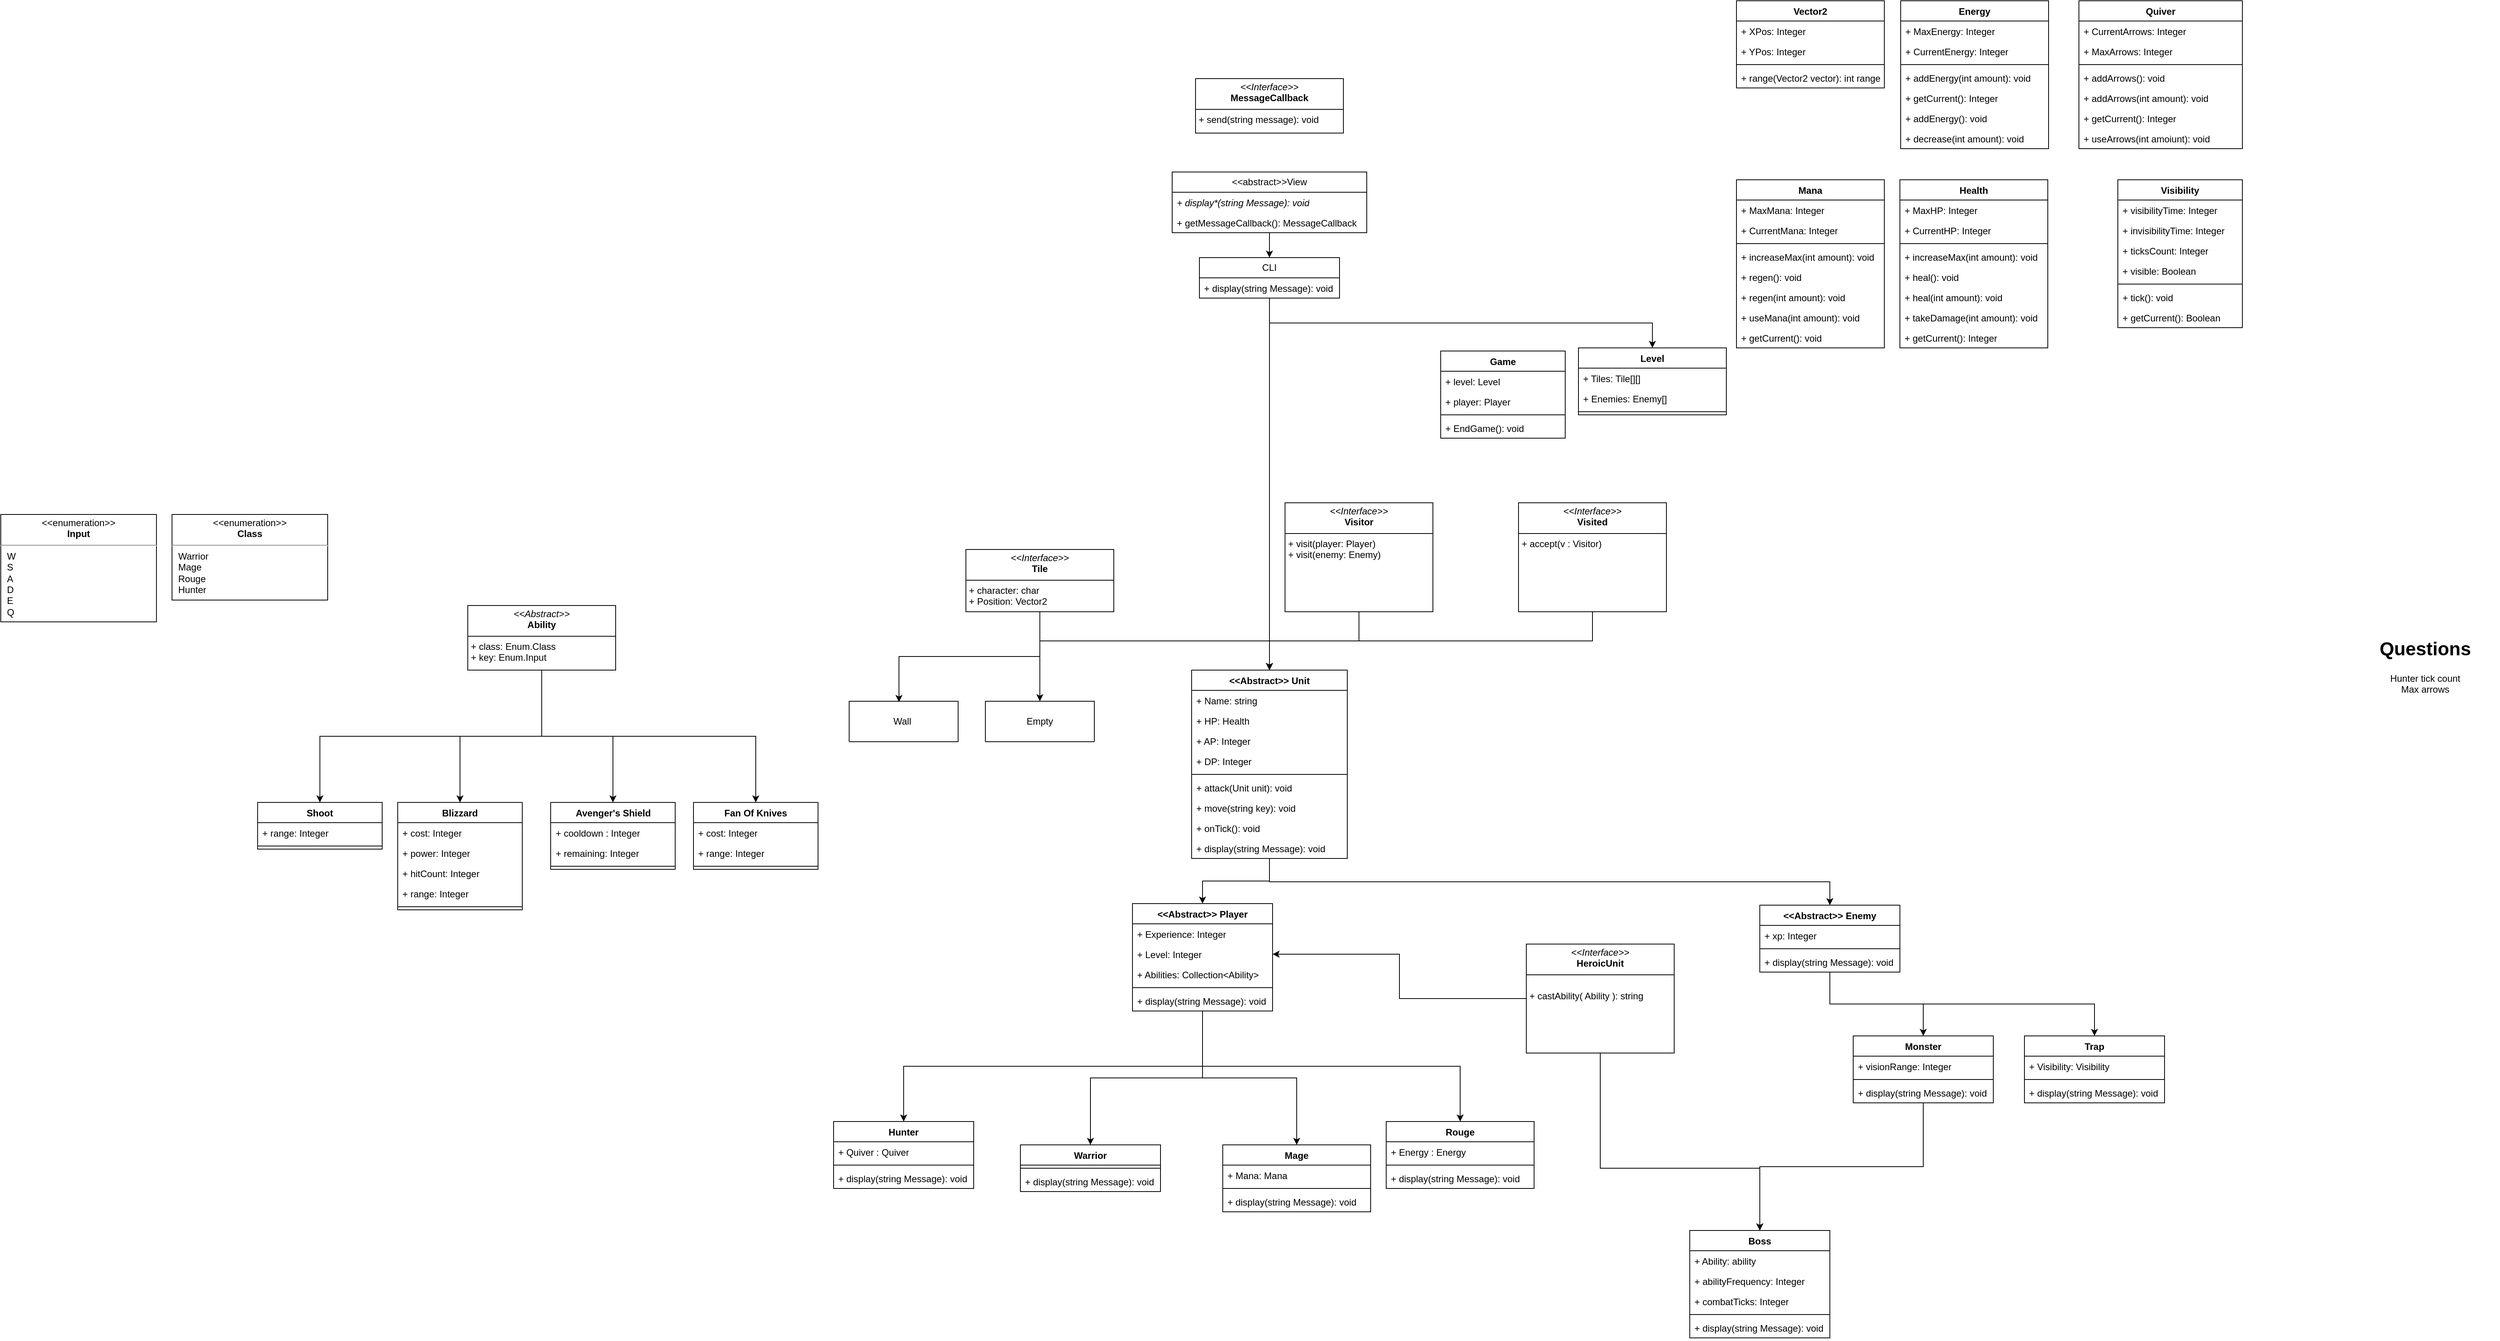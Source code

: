 <mxfile version="24.6.4" type="github">
  <diagram id="C5RBs43oDa-KdzZeNtuy" name="Page-1">
    <mxGraphModel dx="2563" dy="1771" grid="1" gridSize="10" guides="1" tooltips="1" connect="1" arrows="1" fold="1" page="1" pageScale="1" pageWidth="827" pageHeight="1169" math="0" shadow="0">
      <root>
        <mxCell id="WIyWlLk6GJQsqaUBKTNV-0" />
        <mxCell id="WIyWlLk6GJQsqaUBKTNV-1" parent="WIyWlLk6GJQsqaUBKTNV-0" />
        <mxCell id="Rmja3pj83nfYPaVfRuQY-13" style="edgeStyle=orthogonalEdgeStyle;rounded=0;orthogonalLoop=1;jettySize=auto;html=1;exitX=0.5;exitY=1;exitDx=0;exitDy=0;entryX=0.5;entryY=0;entryDx=0;entryDy=0;" edge="1" parent="WIyWlLk6GJQsqaUBKTNV-1" source="Rmja3pj83nfYPaVfRuQY-5" target="Rmja3pj83nfYPaVfRuQY-12">
          <mxGeometry relative="1" as="geometry" />
        </mxCell>
        <mxCell id="Rmja3pj83nfYPaVfRuQY-22" style="edgeStyle=orthogonalEdgeStyle;rounded=0;orthogonalLoop=1;jettySize=auto;html=1;exitX=0.5;exitY=1;exitDx=0;exitDy=0;entryX=0.5;entryY=0;entryDx=0;entryDy=0;" edge="1" parent="WIyWlLk6GJQsqaUBKTNV-1" source="Rmja3pj83nfYPaVfRuQY-5" target="Rmja3pj83nfYPaVfRuQY-18">
          <mxGeometry relative="1" as="geometry" />
        </mxCell>
        <mxCell id="Rmja3pj83nfYPaVfRuQY-5" value="&lt;p style=&quot;margin:0px;margin-top:4px;text-align:center;&quot;&gt;&lt;i&gt;&amp;lt;&amp;lt;Interface&amp;gt;&amp;gt;&lt;/i&gt;&lt;br&gt;&lt;b&gt;Tile&lt;/b&gt;&lt;/p&gt;&lt;hr size=&quot;1&quot; style=&quot;border-style:solid;&quot;&gt;&lt;p style=&quot;margin:0px;margin-left:4px;&quot;&gt;+ character: char&lt;br&gt;+ Position: Vector2&lt;/p&gt;" style="verticalAlign=top;align=left;overflow=fill;html=1;whiteSpace=wrap;" vertex="1" parent="WIyWlLk6GJQsqaUBKTNV-1">
          <mxGeometry x="40" y="85" width="190" height="80" as="geometry" />
        </mxCell>
        <mxCell id="Rmja3pj83nfYPaVfRuQY-6" value="Wall&amp;nbsp;" style="swimlane;fontStyle=0;childLayout=stackLayout;horizontal=1;startSize=52;fillColor=none;horizontalStack=0;resizeParent=1;resizeParentMax=0;resizeLast=0;collapsible=1;marginBottom=0;whiteSpace=wrap;html=1;" vertex="1" parent="WIyWlLk6GJQsqaUBKTNV-1">
          <mxGeometry x="-110" y="280" width="140" height="52" as="geometry" />
        </mxCell>
        <mxCell id="Rmja3pj83nfYPaVfRuQY-10" style="edgeStyle=orthogonalEdgeStyle;rounded=0;orthogonalLoop=1;jettySize=auto;html=1;exitX=0.5;exitY=1;exitDx=0;exitDy=0;entryX=0.457;entryY=0.019;entryDx=0;entryDy=0;entryPerimeter=0;" edge="1" parent="WIyWlLk6GJQsqaUBKTNV-1" source="Rmja3pj83nfYPaVfRuQY-5" target="Rmja3pj83nfYPaVfRuQY-6">
          <mxGeometry relative="1" as="geometry" />
        </mxCell>
        <mxCell id="Rmja3pj83nfYPaVfRuQY-12" value="Empty" style="swimlane;fontStyle=0;childLayout=stackLayout;horizontal=1;startSize=52;fillColor=none;horizontalStack=0;resizeParent=1;resizeParentMax=0;resizeLast=0;collapsible=1;marginBottom=0;whiteSpace=wrap;html=1;" vertex="1" parent="WIyWlLk6GJQsqaUBKTNV-1">
          <mxGeometry x="65" y="280" width="140" height="52" as="geometry" />
        </mxCell>
        <mxCell id="Rmja3pj83nfYPaVfRuQY-42" style="edgeStyle=orthogonalEdgeStyle;rounded=0;orthogonalLoop=1;jettySize=auto;html=1;exitX=0.5;exitY=1;exitDx=0;exitDy=0;entryX=0.5;entryY=0;entryDx=0;entryDy=0;" edge="1" parent="WIyWlLk6GJQsqaUBKTNV-1" source="Rmja3pj83nfYPaVfRuQY-18" target="Rmja3pj83nfYPaVfRuQY-36">
          <mxGeometry relative="1" as="geometry" />
        </mxCell>
        <mxCell id="Rmja3pj83nfYPaVfRuQY-132" style="edgeStyle=orthogonalEdgeStyle;rounded=0;orthogonalLoop=1;jettySize=auto;html=1;exitX=0.5;exitY=1;exitDx=0;exitDy=0;entryX=0.5;entryY=0;entryDx=0;entryDy=0;" edge="1" parent="WIyWlLk6GJQsqaUBKTNV-1" source="Rmja3pj83nfYPaVfRuQY-18" target="Rmja3pj83nfYPaVfRuQY-128">
          <mxGeometry relative="1" as="geometry" />
        </mxCell>
        <mxCell id="Rmja3pj83nfYPaVfRuQY-18" value="&lt;div&gt;&amp;lt;&amp;lt;Abstract&amp;gt;&amp;gt;&amp;nbsp;&lt;span style=&quot;background-color: initial;&quot;&gt;Unit&lt;/span&gt;&lt;/div&gt;" style="swimlane;fontStyle=1;align=center;verticalAlign=top;childLayout=stackLayout;horizontal=1;startSize=26;horizontalStack=0;resizeParent=1;resizeParentMax=0;resizeLast=0;collapsible=1;marginBottom=0;whiteSpace=wrap;html=1;" vertex="1" parent="WIyWlLk6GJQsqaUBKTNV-1">
          <mxGeometry x="330" y="240" width="200" height="242" as="geometry" />
        </mxCell>
        <mxCell id="Rmja3pj83nfYPaVfRuQY-19" value="+ Name: string" style="text;strokeColor=none;fillColor=none;align=left;verticalAlign=top;spacingLeft=4;spacingRight=4;overflow=hidden;rotatable=0;points=[[0,0.5],[1,0.5]];portConstraint=eastwest;whiteSpace=wrap;html=1;" vertex="1" parent="Rmja3pj83nfYPaVfRuQY-18">
          <mxGeometry y="26" width="200" height="26" as="geometry" />
        </mxCell>
        <mxCell id="Rmja3pj83nfYPaVfRuQY-23" value="+ HP: Health" style="text;strokeColor=none;fillColor=none;align=left;verticalAlign=top;spacingLeft=4;spacingRight=4;overflow=hidden;rotatable=0;points=[[0,0.5],[1,0.5]];portConstraint=eastwest;whiteSpace=wrap;html=1;" vertex="1" parent="Rmja3pj83nfYPaVfRuQY-18">
          <mxGeometry y="52" width="200" height="26" as="geometry" />
        </mxCell>
        <mxCell id="Rmja3pj83nfYPaVfRuQY-24" value="+ AP: Integer" style="text;strokeColor=none;fillColor=none;align=left;verticalAlign=top;spacingLeft=4;spacingRight=4;overflow=hidden;rotatable=0;points=[[0,0.5],[1,0.5]];portConstraint=eastwest;whiteSpace=wrap;html=1;" vertex="1" parent="Rmja3pj83nfYPaVfRuQY-18">
          <mxGeometry y="78" width="200" height="26" as="geometry" />
        </mxCell>
        <mxCell id="Rmja3pj83nfYPaVfRuQY-25" value="+ DP: Integer" style="text;strokeColor=none;fillColor=none;align=left;verticalAlign=top;spacingLeft=4;spacingRight=4;overflow=hidden;rotatable=0;points=[[0,0.5],[1,0.5]];portConstraint=eastwest;whiteSpace=wrap;html=1;" vertex="1" parent="Rmja3pj83nfYPaVfRuQY-18">
          <mxGeometry y="104" width="200" height="26" as="geometry" />
        </mxCell>
        <mxCell id="Rmja3pj83nfYPaVfRuQY-20" value="" style="line;strokeWidth=1;fillColor=none;align=left;verticalAlign=middle;spacingTop=-1;spacingLeft=3;spacingRight=3;rotatable=0;labelPosition=right;points=[];portConstraint=eastwest;strokeColor=inherit;" vertex="1" parent="Rmja3pj83nfYPaVfRuQY-18">
          <mxGeometry y="130" width="200" height="8" as="geometry" />
        </mxCell>
        <mxCell id="Rmja3pj83nfYPaVfRuQY-21" value="+ attack(Unit unit): void" style="text;strokeColor=none;fillColor=none;align=left;verticalAlign=top;spacingLeft=4;spacingRight=4;overflow=hidden;rotatable=0;points=[[0,0.5],[1,0.5]];portConstraint=eastwest;whiteSpace=wrap;html=1;" vertex="1" parent="Rmja3pj83nfYPaVfRuQY-18">
          <mxGeometry y="138" width="200" height="26" as="geometry" />
        </mxCell>
        <mxCell id="Rmja3pj83nfYPaVfRuQY-242" value="+ move(string key): void" style="text;strokeColor=none;fillColor=none;align=left;verticalAlign=top;spacingLeft=4;spacingRight=4;overflow=hidden;rotatable=0;points=[[0,0.5],[1,0.5]];portConstraint=eastwest;whiteSpace=wrap;html=1;" vertex="1" parent="Rmja3pj83nfYPaVfRuQY-18">
          <mxGeometry y="164" width="200" height="26" as="geometry" />
        </mxCell>
        <mxCell id="Rmja3pj83nfYPaVfRuQY-243" value="+ onTick(): void" style="text;strokeColor=none;fillColor=none;align=left;verticalAlign=top;spacingLeft=4;spacingRight=4;overflow=hidden;rotatable=0;points=[[0,0.5],[1,0.5]];portConstraint=eastwest;whiteSpace=wrap;html=1;" vertex="1" parent="Rmja3pj83nfYPaVfRuQY-18">
          <mxGeometry y="190" width="200" height="26" as="geometry" />
        </mxCell>
        <mxCell id="Rmja3pj83nfYPaVfRuQY-244" value="+ display(string Message): void" style="text;strokeColor=none;fillColor=none;align=left;verticalAlign=top;spacingLeft=4;spacingRight=4;overflow=hidden;rotatable=0;points=[[0,0.5],[1,0.5]];portConstraint=eastwest;whiteSpace=wrap;html=1;" vertex="1" parent="Rmja3pj83nfYPaVfRuQY-18">
          <mxGeometry y="216" width="200" height="26" as="geometry" />
        </mxCell>
        <mxCell id="Rmja3pj83nfYPaVfRuQY-93" style="edgeStyle=orthogonalEdgeStyle;rounded=0;orthogonalLoop=1;jettySize=auto;html=1;exitX=0.5;exitY=1;exitDx=0;exitDy=0;entryX=0.5;entryY=0;entryDx=0;entryDy=0;" edge="1" parent="WIyWlLk6GJQsqaUBKTNV-1" source="Rmja3pj83nfYPaVfRuQY-36" target="Rmja3pj83nfYPaVfRuQY-47">
          <mxGeometry relative="1" as="geometry" />
        </mxCell>
        <mxCell id="Rmja3pj83nfYPaVfRuQY-94" style="edgeStyle=orthogonalEdgeStyle;rounded=0;orthogonalLoop=1;jettySize=auto;html=1;exitX=0.5;exitY=1;exitDx=0;exitDy=0;entryX=0.5;entryY=0;entryDx=0;entryDy=0;" edge="1" parent="WIyWlLk6GJQsqaUBKTNV-1" source="Rmja3pj83nfYPaVfRuQY-36" target="Rmja3pj83nfYPaVfRuQY-43">
          <mxGeometry relative="1" as="geometry" />
        </mxCell>
        <mxCell id="Rmja3pj83nfYPaVfRuQY-107" style="edgeStyle=orthogonalEdgeStyle;rounded=0;orthogonalLoop=1;jettySize=auto;html=1;exitX=0.5;exitY=1;exitDx=0;exitDy=0;entryX=0.5;entryY=0;entryDx=0;entryDy=0;" edge="1" parent="WIyWlLk6GJQsqaUBKTNV-1" source="Rmja3pj83nfYPaVfRuQY-36" target="Rmja3pj83nfYPaVfRuQY-51">
          <mxGeometry relative="1" as="geometry" />
        </mxCell>
        <mxCell id="Rmja3pj83nfYPaVfRuQY-108" style="edgeStyle=orthogonalEdgeStyle;rounded=0;orthogonalLoop=1;jettySize=auto;html=1;exitX=0.5;exitY=1;exitDx=0;exitDy=0;entryX=0.5;entryY=0;entryDx=0;entryDy=0;" edge="1" parent="WIyWlLk6GJQsqaUBKTNV-1" source="Rmja3pj83nfYPaVfRuQY-36" target="Rmja3pj83nfYPaVfRuQY-55">
          <mxGeometry relative="1" as="geometry" />
        </mxCell>
        <mxCell id="Rmja3pj83nfYPaVfRuQY-36" value="&amp;lt;&amp;lt;Abstract&amp;gt;&amp;gt; Player" style="swimlane;fontStyle=1;align=center;verticalAlign=top;childLayout=stackLayout;horizontal=1;startSize=26;horizontalStack=0;resizeParent=1;resizeParentMax=0;resizeLast=0;collapsible=1;marginBottom=0;whiteSpace=wrap;html=1;" vertex="1" parent="WIyWlLk6GJQsqaUBKTNV-1">
          <mxGeometry x="254" y="540" width="180" height="138" as="geometry" />
        </mxCell>
        <mxCell id="Rmja3pj83nfYPaVfRuQY-37" value="+ Experience: Integer" style="text;strokeColor=none;fillColor=none;align=left;verticalAlign=top;spacingLeft=4;spacingRight=4;overflow=hidden;rotatable=0;points=[[0,0.5],[1,0.5]];portConstraint=eastwest;whiteSpace=wrap;html=1;" vertex="1" parent="Rmja3pj83nfYPaVfRuQY-36">
          <mxGeometry y="26" width="180" height="26" as="geometry" />
        </mxCell>
        <mxCell id="Rmja3pj83nfYPaVfRuQY-40" value="+ Level: Integer" style="text;strokeColor=none;fillColor=none;align=left;verticalAlign=top;spacingLeft=4;spacingRight=4;overflow=hidden;rotatable=0;points=[[0,0.5],[1,0.5]];portConstraint=eastwest;whiteSpace=wrap;html=1;" vertex="1" parent="Rmja3pj83nfYPaVfRuQY-36">
          <mxGeometry y="52" width="180" height="26" as="geometry" />
        </mxCell>
        <mxCell id="Rmja3pj83nfYPaVfRuQY-95" value="+ Abilities: Collection&amp;lt;Ability&amp;gt;" style="text;strokeColor=none;fillColor=none;align=left;verticalAlign=top;spacingLeft=4;spacingRight=4;overflow=hidden;rotatable=0;points=[[0,0.5],[1,0.5]];portConstraint=eastwest;whiteSpace=wrap;html=1;" vertex="1" parent="Rmja3pj83nfYPaVfRuQY-36">
          <mxGeometry y="78" width="180" height="26" as="geometry" />
        </mxCell>
        <mxCell id="Rmja3pj83nfYPaVfRuQY-38" value="" style="line;strokeWidth=1;fillColor=none;align=left;verticalAlign=middle;spacingTop=-1;spacingLeft=3;spacingRight=3;rotatable=0;labelPosition=right;points=[];portConstraint=eastwest;strokeColor=inherit;" vertex="1" parent="Rmja3pj83nfYPaVfRuQY-36">
          <mxGeometry y="104" width="180" height="8" as="geometry" />
        </mxCell>
        <mxCell id="Rmja3pj83nfYPaVfRuQY-39" value="+ display(string Message): void" style="text;strokeColor=none;fillColor=none;align=left;verticalAlign=top;spacingLeft=4;spacingRight=4;overflow=hidden;rotatable=0;points=[[0,0.5],[1,0.5]];portConstraint=eastwest;whiteSpace=wrap;html=1;" vertex="1" parent="Rmja3pj83nfYPaVfRuQY-36">
          <mxGeometry y="112" width="180" height="26" as="geometry" />
        </mxCell>
        <mxCell id="Rmja3pj83nfYPaVfRuQY-43" value="Warrior" style="swimlane;fontStyle=1;align=center;verticalAlign=top;childLayout=stackLayout;horizontal=1;startSize=26;horizontalStack=0;resizeParent=1;resizeParentMax=0;resizeLast=0;collapsible=1;marginBottom=0;whiteSpace=wrap;html=1;" vertex="1" parent="WIyWlLk6GJQsqaUBKTNV-1">
          <mxGeometry x="110" y="850" width="180" height="60" as="geometry" />
        </mxCell>
        <mxCell id="Rmja3pj83nfYPaVfRuQY-45" value="" style="line;strokeWidth=1;fillColor=none;align=left;verticalAlign=middle;spacingTop=-1;spacingLeft=3;spacingRight=3;rotatable=0;labelPosition=right;points=[];portConstraint=eastwest;strokeColor=inherit;" vertex="1" parent="Rmja3pj83nfYPaVfRuQY-43">
          <mxGeometry y="26" width="180" height="8" as="geometry" />
        </mxCell>
        <mxCell id="Rmja3pj83nfYPaVfRuQY-46" value="+ display(string Message): void" style="text;strokeColor=none;fillColor=none;align=left;verticalAlign=top;spacingLeft=4;spacingRight=4;overflow=hidden;rotatable=0;points=[[0,0.5],[1,0.5]];portConstraint=eastwest;whiteSpace=wrap;html=1;" vertex="1" parent="Rmja3pj83nfYPaVfRuQY-43">
          <mxGeometry y="34" width="180" height="26" as="geometry" />
        </mxCell>
        <mxCell id="Rmja3pj83nfYPaVfRuQY-47" value="Mage" style="swimlane;fontStyle=1;align=center;verticalAlign=top;childLayout=stackLayout;horizontal=1;startSize=26;horizontalStack=0;resizeParent=1;resizeParentMax=0;resizeLast=0;collapsible=1;marginBottom=0;whiteSpace=wrap;html=1;" vertex="1" parent="WIyWlLk6GJQsqaUBKTNV-1">
          <mxGeometry x="370" y="850" width="190" height="86" as="geometry" />
        </mxCell>
        <mxCell id="Rmja3pj83nfYPaVfRuQY-59" value="+ Mana: Mana" style="text;strokeColor=none;fillColor=none;align=left;verticalAlign=top;spacingLeft=4;spacingRight=4;overflow=hidden;rotatable=0;points=[[0,0.5],[1,0.5]];portConstraint=eastwest;whiteSpace=wrap;html=1;" vertex="1" parent="Rmja3pj83nfYPaVfRuQY-47">
          <mxGeometry y="26" width="190" height="26" as="geometry" />
        </mxCell>
        <mxCell id="Rmja3pj83nfYPaVfRuQY-49" value="" style="line;strokeWidth=1;fillColor=none;align=left;verticalAlign=middle;spacingTop=-1;spacingLeft=3;spacingRight=3;rotatable=0;labelPosition=right;points=[];portConstraint=eastwest;strokeColor=inherit;" vertex="1" parent="Rmja3pj83nfYPaVfRuQY-47">
          <mxGeometry y="52" width="190" height="8" as="geometry" />
        </mxCell>
        <mxCell id="Rmja3pj83nfYPaVfRuQY-50" value="+ display(string Message): void" style="text;strokeColor=none;fillColor=none;align=left;verticalAlign=top;spacingLeft=4;spacingRight=4;overflow=hidden;rotatable=0;points=[[0,0.5],[1,0.5]];portConstraint=eastwest;whiteSpace=wrap;html=1;" vertex="1" parent="Rmja3pj83nfYPaVfRuQY-47">
          <mxGeometry y="60" width="190" height="26" as="geometry" />
        </mxCell>
        <mxCell id="Rmja3pj83nfYPaVfRuQY-51" value="Rouge" style="swimlane;fontStyle=1;align=center;verticalAlign=top;childLayout=stackLayout;horizontal=1;startSize=26;horizontalStack=0;resizeParent=1;resizeParentMax=0;resizeLast=0;collapsible=1;marginBottom=0;whiteSpace=wrap;html=1;" vertex="1" parent="WIyWlLk6GJQsqaUBKTNV-1">
          <mxGeometry x="580" y="820" width="190" height="86" as="geometry" />
        </mxCell>
        <mxCell id="Rmja3pj83nfYPaVfRuQY-52" value="+ Energy : Energy" style="text;strokeColor=none;fillColor=none;align=left;verticalAlign=top;spacingLeft=4;spacingRight=4;overflow=hidden;rotatable=0;points=[[0,0.5],[1,0.5]];portConstraint=eastwest;whiteSpace=wrap;html=1;" vertex="1" parent="Rmja3pj83nfYPaVfRuQY-51">
          <mxGeometry y="26" width="190" height="26" as="geometry" />
        </mxCell>
        <mxCell id="Rmja3pj83nfYPaVfRuQY-53" value="" style="line;strokeWidth=1;fillColor=none;align=left;verticalAlign=middle;spacingTop=-1;spacingLeft=3;spacingRight=3;rotatable=0;labelPosition=right;points=[];portConstraint=eastwest;strokeColor=inherit;" vertex="1" parent="Rmja3pj83nfYPaVfRuQY-51">
          <mxGeometry y="52" width="190" height="8" as="geometry" />
        </mxCell>
        <mxCell id="Rmja3pj83nfYPaVfRuQY-54" value="+ display(string Message): void" style="text;strokeColor=none;fillColor=none;align=left;verticalAlign=top;spacingLeft=4;spacingRight=4;overflow=hidden;rotatable=0;points=[[0,0.5],[1,0.5]];portConstraint=eastwest;whiteSpace=wrap;html=1;" vertex="1" parent="Rmja3pj83nfYPaVfRuQY-51">
          <mxGeometry y="60" width="190" height="26" as="geometry" />
        </mxCell>
        <mxCell id="Rmja3pj83nfYPaVfRuQY-55" value="Hunter" style="swimlane;fontStyle=1;align=center;verticalAlign=top;childLayout=stackLayout;horizontal=1;startSize=26;horizontalStack=0;resizeParent=1;resizeParentMax=0;resizeLast=0;collapsible=1;marginBottom=0;whiteSpace=wrap;html=1;" vertex="1" parent="WIyWlLk6GJQsqaUBKTNV-1">
          <mxGeometry x="-130" y="820" width="180" height="86" as="geometry" />
        </mxCell>
        <mxCell id="Rmja3pj83nfYPaVfRuQY-56" value="+ Quiver : Quiver" style="text;strokeColor=none;fillColor=none;align=left;verticalAlign=top;spacingLeft=4;spacingRight=4;overflow=hidden;rotatable=0;points=[[0,0.5],[1,0.5]];portConstraint=eastwest;whiteSpace=wrap;html=1;" vertex="1" parent="Rmja3pj83nfYPaVfRuQY-55">
          <mxGeometry y="26" width="180" height="26" as="geometry" />
        </mxCell>
        <mxCell id="Rmja3pj83nfYPaVfRuQY-57" value="" style="line;strokeWidth=1;fillColor=none;align=left;verticalAlign=middle;spacingTop=-1;spacingLeft=3;spacingRight=3;rotatable=0;labelPosition=right;points=[];portConstraint=eastwest;strokeColor=inherit;" vertex="1" parent="Rmja3pj83nfYPaVfRuQY-55">
          <mxGeometry y="52" width="180" height="8" as="geometry" />
        </mxCell>
        <mxCell id="Rmja3pj83nfYPaVfRuQY-58" value="+ display(string Message): void" style="text;strokeColor=none;fillColor=none;align=left;verticalAlign=top;spacingLeft=4;spacingRight=4;overflow=hidden;rotatable=0;points=[[0,0.5],[1,0.5]];portConstraint=eastwest;whiteSpace=wrap;html=1;" vertex="1" parent="Rmja3pj83nfYPaVfRuQY-55">
          <mxGeometry y="60" width="180" height="26" as="geometry" />
        </mxCell>
        <mxCell id="Rmja3pj83nfYPaVfRuQY-64" value="Avenger&#39;s Shield" style="swimlane;fontStyle=1;align=center;verticalAlign=top;childLayout=stackLayout;horizontal=1;startSize=26;horizontalStack=0;resizeParent=1;resizeParentMax=0;resizeLast=0;collapsible=1;marginBottom=0;whiteSpace=wrap;html=1;" vertex="1" parent="WIyWlLk6GJQsqaUBKTNV-1">
          <mxGeometry x="-493.5" y="410" width="160" height="86" as="geometry" />
        </mxCell>
        <mxCell id="Rmja3pj83nfYPaVfRuQY-65" value="+ cooldown : Integer" style="text;strokeColor=none;fillColor=none;align=left;verticalAlign=top;spacingLeft=4;spacingRight=4;overflow=hidden;rotatable=0;points=[[0,0.5],[1,0.5]];portConstraint=eastwest;whiteSpace=wrap;html=1;" vertex="1" parent="Rmja3pj83nfYPaVfRuQY-64">
          <mxGeometry y="26" width="160" height="26" as="geometry" />
        </mxCell>
        <mxCell id="Rmja3pj83nfYPaVfRuQY-68" value="+ remaining: Integer" style="text;strokeColor=none;fillColor=none;align=left;verticalAlign=top;spacingLeft=4;spacingRight=4;overflow=hidden;rotatable=0;points=[[0,0.5],[1,0.5]];portConstraint=eastwest;whiteSpace=wrap;html=1;" vertex="1" parent="Rmja3pj83nfYPaVfRuQY-64">
          <mxGeometry y="52" width="160" height="26" as="geometry" />
        </mxCell>
        <mxCell id="Rmja3pj83nfYPaVfRuQY-66" value="" style="line;strokeWidth=1;fillColor=none;align=left;verticalAlign=middle;spacingTop=-1;spacingLeft=3;spacingRight=3;rotatable=0;labelPosition=right;points=[];portConstraint=eastwest;strokeColor=inherit;" vertex="1" parent="Rmja3pj83nfYPaVfRuQY-64">
          <mxGeometry y="78" width="160" height="8" as="geometry" />
        </mxCell>
        <mxCell id="Rmja3pj83nfYPaVfRuQY-74" value="Blizzard" style="swimlane;fontStyle=1;align=center;verticalAlign=top;childLayout=stackLayout;horizontal=1;startSize=26;horizontalStack=0;resizeParent=1;resizeParentMax=0;resizeLast=0;collapsible=1;marginBottom=0;whiteSpace=wrap;html=1;" vertex="1" parent="WIyWlLk6GJQsqaUBKTNV-1">
          <mxGeometry x="-690" y="410" width="160" height="138" as="geometry" />
        </mxCell>
        <mxCell id="Rmja3pj83nfYPaVfRuQY-75" value="+ cost: Integer" style="text;strokeColor=none;fillColor=none;align=left;verticalAlign=top;spacingLeft=4;spacingRight=4;overflow=hidden;rotatable=0;points=[[0,0.5],[1,0.5]];portConstraint=eastwest;whiteSpace=wrap;html=1;" vertex="1" parent="Rmja3pj83nfYPaVfRuQY-74">
          <mxGeometry y="26" width="160" height="26" as="geometry" />
        </mxCell>
        <mxCell id="Rmja3pj83nfYPaVfRuQY-78" value="+ power: Integer" style="text;strokeColor=none;fillColor=none;align=left;verticalAlign=top;spacingLeft=4;spacingRight=4;overflow=hidden;rotatable=0;points=[[0,0.5],[1,0.5]];portConstraint=eastwest;whiteSpace=wrap;html=1;" vertex="1" parent="Rmja3pj83nfYPaVfRuQY-74">
          <mxGeometry y="52" width="160" height="26" as="geometry" />
        </mxCell>
        <mxCell id="Rmja3pj83nfYPaVfRuQY-79" value="+ hitCount: Integer" style="text;strokeColor=none;fillColor=none;align=left;verticalAlign=top;spacingLeft=4;spacingRight=4;overflow=hidden;rotatable=0;points=[[0,0.5],[1,0.5]];portConstraint=eastwest;whiteSpace=wrap;html=1;" vertex="1" parent="Rmja3pj83nfYPaVfRuQY-74">
          <mxGeometry y="78" width="160" height="26" as="geometry" />
        </mxCell>
        <mxCell id="Rmja3pj83nfYPaVfRuQY-80" value="+ range: Integer" style="text;strokeColor=none;fillColor=none;align=left;verticalAlign=top;spacingLeft=4;spacingRight=4;overflow=hidden;rotatable=0;points=[[0,0.5],[1,0.5]];portConstraint=eastwest;whiteSpace=wrap;html=1;" vertex="1" parent="Rmja3pj83nfYPaVfRuQY-74">
          <mxGeometry y="104" width="160" height="26" as="geometry" />
        </mxCell>
        <mxCell id="Rmja3pj83nfYPaVfRuQY-76" value="" style="line;strokeWidth=1;fillColor=none;align=left;verticalAlign=middle;spacingTop=-1;spacingLeft=3;spacingRight=3;rotatable=0;labelPosition=right;points=[];portConstraint=eastwest;strokeColor=inherit;" vertex="1" parent="Rmja3pj83nfYPaVfRuQY-74">
          <mxGeometry y="130" width="160" height="8" as="geometry" />
        </mxCell>
        <mxCell id="Rmja3pj83nfYPaVfRuQY-82" value="Fan Of Knives" style="swimlane;fontStyle=1;align=center;verticalAlign=top;childLayout=stackLayout;horizontal=1;startSize=26;horizontalStack=0;resizeParent=1;resizeParentMax=0;resizeLast=0;collapsible=1;marginBottom=0;whiteSpace=wrap;html=1;" vertex="1" parent="WIyWlLk6GJQsqaUBKTNV-1">
          <mxGeometry x="-310" y="410" width="160" height="86" as="geometry" />
        </mxCell>
        <mxCell id="Rmja3pj83nfYPaVfRuQY-83" value="+ cost: Integer" style="text;strokeColor=none;fillColor=none;align=left;verticalAlign=top;spacingLeft=4;spacingRight=4;overflow=hidden;rotatable=0;points=[[0,0.5],[1,0.5]];portConstraint=eastwest;whiteSpace=wrap;html=1;" vertex="1" parent="Rmja3pj83nfYPaVfRuQY-82">
          <mxGeometry y="26" width="160" height="26" as="geometry" />
        </mxCell>
        <mxCell id="Rmja3pj83nfYPaVfRuQY-86" value="+ range: Integer" style="text;strokeColor=none;fillColor=none;align=left;verticalAlign=top;spacingLeft=4;spacingRight=4;overflow=hidden;rotatable=0;points=[[0,0.5],[1,0.5]];portConstraint=eastwest;whiteSpace=wrap;html=1;" vertex="1" parent="Rmja3pj83nfYPaVfRuQY-82">
          <mxGeometry y="52" width="160" height="26" as="geometry" />
        </mxCell>
        <mxCell id="Rmja3pj83nfYPaVfRuQY-84" value="" style="line;strokeWidth=1;fillColor=none;align=left;verticalAlign=middle;spacingTop=-1;spacingLeft=3;spacingRight=3;rotatable=0;labelPosition=right;points=[];portConstraint=eastwest;strokeColor=inherit;" vertex="1" parent="Rmja3pj83nfYPaVfRuQY-82">
          <mxGeometry y="78" width="160" height="8" as="geometry" />
        </mxCell>
        <mxCell id="Rmja3pj83nfYPaVfRuQY-119" style="edgeStyle=orthogonalEdgeStyle;rounded=0;orthogonalLoop=1;jettySize=auto;html=1;exitX=0.5;exitY=1;exitDx=0;exitDy=0;entryX=0.5;entryY=0;entryDx=0;entryDy=0;" edge="1" parent="WIyWlLk6GJQsqaUBKTNV-1" source="Rmja3pj83nfYPaVfRuQY-89" target="Rmja3pj83nfYPaVfRuQY-82">
          <mxGeometry relative="1" as="geometry" />
        </mxCell>
        <mxCell id="Rmja3pj83nfYPaVfRuQY-120" style="edgeStyle=orthogonalEdgeStyle;rounded=0;orthogonalLoop=1;jettySize=auto;html=1;exitX=0.5;exitY=1;exitDx=0;exitDy=0;entryX=0.5;entryY=0;entryDx=0;entryDy=0;" edge="1" parent="WIyWlLk6GJQsqaUBKTNV-1" source="Rmja3pj83nfYPaVfRuQY-89" target="Rmja3pj83nfYPaVfRuQY-64">
          <mxGeometry relative="1" as="geometry" />
        </mxCell>
        <mxCell id="Rmja3pj83nfYPaVfRuQY-121" style="edgeStyle=orthogonalEdgeStyle;rounded=0;orthogonalLoop=1;jettySize=auto;html=1;exitX=0.5;exitY=1;exitDx=0;exitDy=0;entryX=0.5;entryY=0;entryDx=0;entryDy=0;" edge="1" parent="WIyWlLk6GJQsqaUBKTNV-1" source="Rmja3pj83nfYPaVfRuQY-89" target="Rmja3pj83nfYPaVfRuQY-74">
          <mxGeometry relative="1" as="geometry" />
        </mxCell>
        <mxCell id="Rmja3pj83nfYPaVfRuQY-122" style="edgeStyle=orthogonalEdgeStyle;rounded=0;orthogonalLoop=1;jettySize=auto;html=1;exitX=0.5;exitY=1;exitDx=0;exitDy=0;entryX=0.5;entryY=0;entryDx=0;entryDy=0;" edge="1" parent="WIyWlLk6GJQsqaUBKTNV-1" source="Rmja3pj83nfYPaVfRuQY-89" target="Rmja3pj83nfYPaVfRuQY-109">
          <mxGeometry relative="1" as="geometry">
            <mxPoint x="-800" y="340.0" as="targetPoint" />
          </mxGeometry>
        </mxCell>
        <mxCell id="Rmja3pj83nfYPaVfRuQY-89" value="&lt;p style=&quot;margin:0px;margin-top:4px;text-align:center;&quot;&gt;&lt;i&gt;&amp;lt;&amp;lt;Abstract&amp;gt;&amp;gt;&lt;/i&gt;&lt;br&gt;&lt;b&gt;Ability&lt;/b&gt;&lt;/p&gt;&lt;hr size=&quot;1&quot; style=&quot;border-style:solid;&quot;&gt;&lt;p style=&quot;margin:0px;margin-left:4px;&quot;&gt;+ class: Enum.Class&lt;br&gt;+ key: Enum.Input&lt;/p&gt;" style="verticalAlign=top;align=left;overflow=fill;html=1;whiteSpace=wrap;" vertex="1" parent="WIyWlLk6GJQsqaUBKTNV-1">
          <mxGeometry x="-600" y="157" width="190" height="83" as="geometry" />
        </mxCell>
        <mxCell id="Rmja3pj83nfYPaVfRuQY-90" value="&lt;p style=&quot;margin:0px;margin-top:4px;text-align:center;&quot;&gt;&amp;lt;&amp;lt;enumeration&amp;gt;&amp;gt;&lt;br&gt;&lt;b&gt;Class&lt;/b&gt;&lt;/p&gt;&lt;hr&gt;&lt;p style=&quot;margin:0px;margin-left:8px;text-align:left;&quot;&gt;Warrior&lt;br&gt;Mage&lt;/p&gt;&lt;p style=&quot;margin:0px;margin-left:8px;text-align:left;&quot;&gt;Rouge&lt;/p&gt;&lt;p style=&quot;margin:0px;margin-left:8px;text-align:left;&quot;&gt;Hunter&lt;/p&gt;" style="shape=rect;html=1;overflow=fill;whiteSpace=wrap;" vertex="1" parent="WIyWlLk6GJQsqaUBKTNV-1">
          <mxGeometry x="-980" y="40" width="200" height="110" as="geometry" />
        </mxCell>
        <mxCell id="Rmja3pj83nfYPaVfRuQY-92" value="&lt;p style=&quot;margin:0px;margin-top:4px;text-align:center;&quot;&gt;&amp;lt;&amp;lt;enumeration&amp;gt;&amp;gt;&lt;br&gt;&lt;b&gt;Input&lt;/b&gt;&lt;/p&gt;&lt;hr&gt;&lt;p style=&quot;margin:0px;margin-left:8px;text-align:left;&quot;&gt;W&lt;/p&gt;&lt;p style=&quot;margin:0px;margin-left:8px;text-align:left;&quot;&gt;S&lt;/p&gt;&lt;p style=&quot;margin:0px;margin-left:8px;text-align:left;&quot;&gt;A&lt;/p&gt;&lt;p style=&quot;margin:0px;margin-left:8px;text-align:left;&quot;&gt;D&lt;/p&gt;&lt;p style=&quot;margin:0px;margin-left:8px;text-align:left;&quot;&gt;E&lt;/p&gt;&lt;p style=&quot;margin:0px;margin-left:8px;text-align:left;&quot;&gt;Q&lt;/p&gt;" style="shape=rect;html=1;overflow=fill;whiteSpace=wrap;" vertex="1" parent="WIyWlLk6GJQsqaUBKTNV-1">
          <mxGeometry x="-1200" y="40" width="200" height="138" as="geometry" />
        </mxCell>
        <mxCell id="Rmja3pj83nfYPaVfRuQY-109" value="Shoot" style="swimlane;fontStyle=1;align=center;verticalAlign=top;childLayout=stackLayout;horizontal=1;startSize=26;horizontalStack=0;resizeParent=1;resizeParentMax=0;resizeLast=0;collapsible=1;marginBottom=0;whiteSpace=wrap;html=1;" vertex="1" parent="WIyWlLk6GJQsqaUBKTNV-1">
          <mxGeometry x="-870" y="410" width="160" height="60" as="geometry" />
        </mxCell>
        <mxCell id="Rmja3pj83nfYPaVfRuQY-110" value="+ range: Integer" style="text;strokeColor=none;fillColor=none;align=left;verticalAlign=top;spacingLeft=4;spacingRight=4;overflow=hidden;rotatable=0;points=[[0,0.5],[1,0.5]];portConstraint=eastwest;whiteSpace=wrap;html=1;" vertex="1" parent="Rmja3pj83nfYPaVfRuQY-109">
          <mxGeometry y="26" width="160" height="26" as="geometry" />
        </mxCell>
        <mxCell id="Rmja3pj83nfYPaVfRuQY-111" value="" style="line;strokeWidth=1;fillColor=none;align=left;verticalAlign=middle;spacingTop=-1;spacingLeft=3;spacingRight=3;rotatable=0;labelPosition=right;points=[];portConstraint=eastwest;strokeColor=inherit;" vertex="1" parent="Rmja3pj83nfYPaVfRuQY-109">
          <mxGeometry y="52" width="160" height="8" as="geometry" />
        </mxCell>
        <mxCell id="Rmja3pj83nfYPaVfRuQY-118" value="&lt;h1&gt;Questions&lt;/h1&gt;Hunter tick count&lt;div&gt;Max arrows&lt;/div&gt;" style="text;html=1;align=center;verticalAlign=middle;whiteSpace=wrap;rounded=0;" vertex="1" parent="WIyWlLk6GJQsqaUBKTNV-1">
          <mxGeometry x="1820" y="122" width="190" height="210" as="geometry" />
        </mxCell>
        <mxCell id="Rmja3pj83nfYPaVfRuQY-149" style="edgeStyle=orthogonalEdgeStyle;rounded=0;orthogonalLoop=1;jettySize=auto;html=1;exitX=0.5;exitY=1;exitDx=0;exitDy=0;entryX=0.5;entryY=0;entryDx=0;entryDy=0;" edge="1" parent="WIyWlLk6GJQsqaUBKTNV-1" source="Rmja3pj83nfYPaVfRuQY-128" target="Rmja3pj83nfYPaVfRuQY-137">
          <mxGeometry relative="1" as="geometry" />
        </mxCell>
        <mxCell id="Rmja3pj83nfYPaVfRuQY-150" style="edgeStyle=orthogonalEdgeStyle;rounded=0;orthogonalLoop=1;jettySize=auto;html=1;exitX=0.5;exitY=1;exitDx=0;exitDy=0;entryX=0.5;entryY=0;entryDx=0;entryDy=0;" edge="1" parent="WIyWlLk6GJQsqaUBKTNV-1" source="Rmja3pj83nfYPaVfRuQY-128" target="Rmja3pj83nfYPaVfRuQY-133">
          <mxGeometry relative="1" as="geometry" />
        </mxCell>
        <mxCell id="Rmja3pj83nfYPaVfRuQY-128" value="&amp;lt;&amp;lt;Abstract&amp;gt;&amp;gt; Enemy" style="swimlane;fontStyle=1;align=center;verticalAlign=top;childLayout=stackLayout;horizontal=1;startSize=26;horizontalStack=0;resizeParent=1;resizeParentMax=0;resizeLast=0;collapsible=1;marginBottom=0;whiteSpace=wrap;html=1;" vertex="1" parent="WIyWlLk6GJQsqaUBKTNV-1">
          <mxGeometry x="1060" y="542" width="180" height="86" as="geometry" />
        </mxCell>
        <mxCell id="Rmja3pj83nfYPaVfRuQY-129" value="+ xp: Integer" style="text;strokeColor=none;fillColor=none;align=left;verticalAlign=top;spacingLeft=4;spacingRight=4;overflow=hidden;rotatable=0;points=[[0,0.5],[1,0.5]];portConstraint=eastwest;whiteSpace=wrap;html=1;" vertex="1" parent="Rmja3pj83nfYPaVfRuQY-128">
          <mxGeometry y="26" width="180" height="26" as="geometry" />
        </mxCell>
        <mxCell id="Rmja3pj83nfYPaVfRuQY-130" value="" style="line;strokeWidth=1;fillColor=none;align=left;verticalAlign=middle;spacingTop=-1;spacingLeft=3;spacingRight=3;rotatable=0;labelPosition=right;points=[];portConstraint=eastwest;strokeColor=inherit;" vertex="1" parent="Rmja3pj83nfYPaVfRuQY-128">
          <mxGeometry y="52" width="180" height="8" as="geometry" />
        </mxCell>
        <mxCell id="Rmja3pj83nfYPaVfRuQY-131" value="+ display(string Message): void" style="text;strokeColor=none;fillColor=none;align=left;verticalAlign=top;spacingLeft=4;spacingRight=4;overflow=hidden;rotatable=0;points=[[0,0.5],[1,0.5]];portConstraint=eastwest;whiteSpace=wrap;html=1;" vertex="1" parent="Rmja3pj83nfYPaVfRuQY-128">
          <mxGeometry y="60" width="180" height="26" as="geometry" />
        </mxCell>
        <mxCell id="Rmja3pj83nfYPaVfRuQY-245" style="edgeStyle=orthogonalEdgeStyle;rounded=0;orthogonalLoop=1;jettySize=auto;html=1;exitX=0.5;exitY=1;exitDx=0;exitDy=0;entryX=0.5;entryY=0;entryDx=0;entryDy=0;" edge="1" parent="WIyWlLk6GJQsqaUBKTNV-1" source="Rmja3pj83nfYPaVfRuQY-133" target="Rmja3pj83nfYPaVfRuQY-151">
          <mxGeometry relative="1" as="geometry" />
        </mxCell>
        <mxCell id="Rmja3pj83nfYPaVfRuQY-133" value="Monster" style="swimlane;fontStyle=1;align=center;verticalAlign=top;childLayout=stackLayout;horizontal=1;startSize=26;horizontalStack=0;resizeParent=1;resizeParentMax=0;resizeLast=0;collapsible=1;marginBottom=0;whiteSpace=wrap;html=1;" vertex="1" parent="WIyWlLk6GJQsqaUBKTNV-1">
          <mxGeometry x="1180" y="710" width="180" height="86" as="geometry" />
        </mxCell>
        <mxCell id="Rmja3pj83nfYPaVfRuQY-134" value="+ visionRange: Integer" style="text;strokeColor=none;fillColor=none;align=left;verticalAlign=top;spacingLeft=4;spacingRight=4;overflow=hidden;rotatable=0;points=[[0,0.5],[1,0.5]];portConstraint=eastwest;whiteSpace=wrap;html=1;" vertex="1" parent="Rmja3pj83nfYPaVfRuQY-133">
          <mxGeometry y="26" width="180" height="26" as="geometry" />
        </mxCell>
        <mxCell id="Rmja3pj83nfYPaVfRuQY-135" value="" style="line;strokeWidth=1;fillColor=none;align=left;verticalAlign=middle;spacingTop=-1;spacingLeft=3;spacingRight=3;rotatable=0;labelPosition=right;points=[];portConstraint=eastwest;strokeColor=inherit;" vertex="1" parent="Rmja3pj83nfYPaVfRuQY-133">
          <mxGeometry y="52" width="180" height="8" as="geometry" />
        </mxCell>
        <mxCell id="Rmja3pj83nfYPaVfRuQY-136" value="+ display(string Message): void" style="text;strokeColor=none;fillColor=none;align=left;verticalAlign=top;spacingLeft=4;spacingRight=4;overflow=hidden;rotatable=0;points=[[0,0.5],[1,0.5]];portConstraint=eastwest;whiteSpace=wrap;html=1;" vertex="1" parent="Rmja3pj83nfYPaVfRuQY-133">
          <mxGeometry y="60" width="180" height="26" as="geometry" />
        </mxCell>
        <mxCell id="Rmja3pj83nfYPaVfRuQY-137" value="Trap" style="swimlane;fontStyle=1;align=center;verticalAlign=top;childLayout=stackLayout;horizontal=1;startSize=26;horizontalStack=0;resizeParent=1;resizeParentMax=0;resizeLast=0;collapsible=1;marginBottom=0;whiteSpace=wrap;html=1;" vertex="1" parent="WIyWlLk6GJQsqaUBKTNV-1">
          <mxGeometry x="1400" y="710" width="180" height="86" as="geometry" />
        </mxCell>
        <mxCell id="Rmja3pj83nfYPaVfRuQY-138" value="+ Visibility: Visibility" style="text;strokeColor=none;fillColor=none;align=left;verticalAlign=top;spacingLeft=4;spacingRight=4;overflow=hidden;rotatable=0;points=[[0,0.5],[1,0.5]];portConstraint=eastwest;whiteSpace=wrap;html=1;" vertex="1" parent="Rmja3pj83nfYPaVfRuQY-137">
          <mxGeometry y="26" width="180" height="26" as="geometry" />
        </mxCell>
        <mxCell id="Rmja3pj83nfYPaVfRuQY-139" value="" style="line;strokeWidth=1;fillColor=none;align=left;verticalAlign=middle;spacingTop=-1;spacingLeft=3;spacingRight=3;rotatable=0;labelPosition=right;points=[];portConstraint=eastwest;strokeColor=inherit;" vertex="1" parent="Rmja3pj83nfYPaVfRuQY-137">
          <mxGeometry y="52" width="180" height="8" as="geometry" />
        </mxCell>
        <mxCell id="Rmja3pj83nfYPaVfRuQY-140" value="+ display(string Message): void" style="text;strokeColor=none;fillColor=none;align=left;verticalAlign=top;spacingLeft=4;spacingRight=4;overflow=hidden;rotatable=0;points=[[0,0.5],[1,0.5]];portConstraint=eastwest;whiteSpace=wrap;html=1;" vertex="1" parent="Rmja3pj83nfYPaVfRuQY-137">
          <mxGeometry y="60" width="180" height="26" as="geometry" />
        </mxCell>
        <mxCell id="Rmja3pj83nfYPaVfRuQY-142" value="Visibility" style="swimlane;fontStyle=1;align=center;verticalAlign=top;childLayout=stackLayout;horizontal=1;startSize=26;horizontalStack=0;resizeParent=1;resizeParentMax=0;resizeLast=0;collapsible=1;marginBottom=0;whiteSpace=wrap;html=1;" vertex="1" parent="WIyWlLk6GJQsqaUBKTNV-1">
          <mxGeometry x="1520" y="-390" width="160" height="190" as="geometry" />
        </mxCell>
        <mxCell id="Rmja3pj83nfYPaVfRuQY-143" value="+ visibilityTime: Integer" style="text;strokeColor=none;fillColor=none;align=left;verticalAlign=top;spacingLeft=4;spacingRight=4;overflow=hidden;rotatable=0;points=[[0,0.5],[1,0.5]];portConstraint=eastwest;whiteSpace=wrap;html=1;" vertex="1" parent="Rmja3pj83nfYPaVfRuQY-142">
          <mxGeometry y="26" width="160" height="26" as="geometry" />
        </mxCell>
        <mxCell id="Rmja3pj83nfYPaVfRuQY-146" value="+ invisibilityTime: Integer" style="text;strokeColor=none;fillColor=none;align=left;verticalAlign=top;spacingLeft=4;spacingRight=4;overflow=hidden;rotatable=0;points=[[0,0.5],[1,0.5]];portConstraint=eastwest;whiteSpace=wrap;html=1;" vertex="1" parent="Rmja3pj83nfYPaVfRuQY-142">
          <mxGeometry y="52" width="160" height="26" as="geometry" />
        </mxCell>
        <mxCell id="Rmja3pj83nfYPaVfRuQY-147" value="+ ticksCount: Integer" style="text;strokeColor=none;fillColor=none;align=left;verticalAlign=top;spacingLeft=4;spacingRight=4;overflow=hidden;rotatable=0;points=[[0,0.5],[1,0.5]];portConstraint=eastwest;whiteSpace=wrap;html=1;" vertex="1" parent="Rmja3pj83nfYPaVfRuQY-142">
          <mxGeometry y="78" width="160" height="26" as="geometry" />
        </mxCell>
        <mxCell id="Rmja3pj83nfYPaVfRuQY-148" value="+ visible: Boolean" style="text;strokeColor=none;fillColor=none;align=left;verticalAlign=top;spacingLeft=4;spacingRight=4;overflow=hidden;rotatable=0;points=[[0,0.5],[1,0.5]];portConstraint=eastwest;whiteSpace=wrap;html=1;" vertex="1" parent="Rmja3pj83nfYPaVfRuQY-142">
          <mxGeometry y="104" width="160" height="26" as="geometry" />
        </mxCell>
        <mxCell id="Rmja3pj83nfYPaVfRuQY-144" value="" style="line;strokeWidth=1;fillColor=none;align=left;verticalAlign=middle;spacingTop=-1;spacingLeft=3;spacingRight=3;rotatable=0;labelPosition=right;points=[];portConstraint=eastwest;strokeColor=inherit;" vertex="1" parent="Rmja3pj83nfYPaVfRuQY-142">
          <mxGeometry y="130" width="160" height="8" as="geometry" />
        </mxCell>
        <mxCell id="Rmja3pj83nfYPaVfRuQY-145" value="+ tick(): void" style="text;strokeColor=none;fillColor=none;align=left;verticalAlign=top;spacingLeft=4;spacingRight=4;overflow=hidden;rotatable=0;points=[[0,0.5],[1,0.5]];portConstraint=eastwest;whiteSpace=wrap;html=1;" vertex="1" parent="Rmja3pj83nfYPaVfRuQY-142">
          <mxGeometry y="138" width="160" height="26" as="geometry" />
        </mxCell>
        <mxCell id="Rmja3pj83nfYPaVfRuQY-236" value="+ getCurrent(): Boolean" style="text;strokeColor=none;fillColor=none;align=left;verticalAlign=top;spacingLeft=4;spacingRight=4;overflow=hidden;rotatable=0;points=[[0,0.5],[1,0.5]];portConstraint=eastwest;whiteSpace=wrap;html=1;" vertex="1" parent="Rmja3pj83nfYPaVfRuQY-142">
          <mxGeometry y="164" width="160" height="26" as="geometry" />
        </mxCell>
        <mxCell id="Rmja3pj83nfYPaVfRuQY-151" value="Boss" style="swimlane;fontStyle=1;align=center;verticalAlign=top;childLayout=stackLayout;horizontal=1;startSize=26;horizontalStack=0;resizeParent=1;resizeParentMax=0;resizeLast=0;collapsible=1;marginBottom=0;whiteSpace=wrap;html=1;" vertex="1" parent="WIyWlLk6GJQsqaUBKTNV-1">
          <mxGeometry x="970" y="960" width="180" height="138" as="geometry" />
        </mxCell>
        <mxCell id="Rmja3pj83nfYPaVfRuQY-152" value="+ Ability: ability" style="text;strokeColor=none;fillColor=none;align=left;verticalAlign=top;spacingLeft=4;spacingRight=4;overflow=hidden;rotatable=0;points=[[0,0.5],[1,0.5]];portConstraint=eastwest;whiteSpace=wrap;html=1;" vertex="1" parent="Rmja3pj83nfYPaVfRuQY-151">
          <mxGeometry y="26" width="180" height="26" as="geometry" />
        </mxCell>
        <mxCell id="Rmja3pj83nfYPaVfRuQY-158" value="+ abilityFrequency: Integer" style="text;strokeColor=none;fillColor=none;align=left;verticalAlign=top;spacingLeft=4;spacingRight=4;overflow=hidden;rotatable=0;points=[[0,0.5],[1,0.5]];portConstraint=eastwest;whiteSpace=wrap;html=1;" vertex="1" parent="Rmja3pj83nfYPaVfRuQY-151">
          <mxGeometry y="52" width="180" height="26" as="geometry" />
        </mxCell>
        <mxCell id="Rmja3pj83nfYPaVfRuQY-159" value="+ combatTicks: Integer" style="text;strokeColor=none;fillColor=none;align=left;verticalAlign=top;spacingLeft=4;spacingRight=4;overflow=hidden;rotatable=0;points=[[0,0.5],[1,0.5]];portConstraint=eastwest;whiteSpace=wrap;html=1;" vertex="1" parent="Rmja3pj83nfYPaVfRuQY-151">
          <mxGeometry y="78" width="180" height="26" as="geometry" />
        </mxCell>
        <mxCell id="Rmja3pj83nfYPaVfRuQY-153" value="" style="line;strokeWidth=1;fillColor=none;align=left;verticalAlign=middle;spacingTop=-1;spacingLeft=3;spacingRight=3;rotatable=0;labelPosition=right;points=[];portConstraint=eastwest;strokeColor=inherit;" vertex="1" parent="Rmja3pj83nfYPaVfRuQY-151">
          <mxGeometry y="104" width="180" height="8" as="geometry" />
        </mxCell>
        <mxCell id="Rmja3pj83nfYPaVfRuQY-154" value="+ display(string Message): void" style="text;strokeColor=none;fillColor=none;align=left;verticalAlign=top;spacingLeft=4;spacingRight=4;overflow=hidden;rotatable=0;points=[[0,0.5],[1,0.5]];portConstraint=eastwest;whiteSpace=wrap;html=1;" vertex="1" parent="Rmja3pj83nfYPaVfRuQY-151">
          <mxGeometry y="112" width="180" height="26" as="geometry" />
        </mxCell>
        <mxCell id="Rmja3pj83nfYPaVfRuQY-160" style="edgeStyle=orthogonalEdgeStyle;rounded=0;orthogonalLoop=1;jettySize=auto;html=1;exitX=0.5;exitY=1;exitDx=0;exitDy=0;entryX=0.5;entryY=0;entryDx=0;entryDy=0;" edge="1" parent="WIyWlLk6GJQsqaUBKTNV-1" source="Rmja3pj83nfYPaVfRuQY-155" target="Rmja3pj83nfYPaVfRuQY-151">
          <mxGeometry relative="1" as="geometry">
            <Array as="points">
              <mxPoint x="855" y="880" />
              <mxPoint x="1060" y="880" />
            </Array>
          </mxGeometry>
        </mxCell>
        <mxCell id="Rmja3pj83nfYPaVfRuQY-246" style="edgeStyle=orthogonalEdgeStyle;rounded=0;orthogonalLoop=1;jettySize=auto;html=1;exitX=0;exitY=0.5;exitDx=0;exitDy=0;entryX=1;entryY=0.5;entryDx=0;entryDy=0;" edge="1" parent="WIyWlLk6GJQsqaUBKTNV-1" source="Rmja3pj83nfYPaVfRuQY-155" target="Rmja3pj83nfYPaVfRuQY-40">
          <mxGeometry relative="1" as="geometry" />
        </mxCell>
        <mxCell id="Rmja3pj83nfYPaVfRuQY-155" value="&lt;p style=&quot;margin:0px;margin-top:4px;text-align:center;&quot;&gt;&lt;i&gt;&amp;lt;&amp;lt;Interface&amp;gt;&amp;gt;&lt;/i&gt;&lt;br&gt;&lt;b&gt;HeroicUnit&lt;/b&gt;&lt;/p&gt;&lt;hr size=&quot;1&quot; style=&quot;border-style:solid;&quot;&gt;&lt;p style=&quot;margin:0px;margin-left:4px;&quot;&gt;&lt;br&gt;&lt;/p&gt;&lt;p style=&quot;margin:0px;margin-left:4px;&quot;&gt;+ castAbility( Ability ): string&lt;/p&gt;" style="verticalAlign=top;align=left;overflow=fill;html=1;whiteSpace=wrap;" vertex="1" parent="WIyWlLk6GJQsqaUBKTNV-1">
          <mxGeometry x="760" y="592" width="190" height="140" as="geometry" />
        </mxCell>
        <mxCell id="Rmja3pj83nfYPaVfRuQY-181" style="edgeStyle=orthogonalEdgeStyle;rounded=0;orthogonalLoop=1;jettySize=auto;html=1;exitX=0.5;exitY=1;exitDx=0;exitDy=0;entryX=0.5;entryY=0;entryDx=0;entryDy=0;" edge="1" parent="WIyWlLk6GJQsqaUBKTNV-1" source="Rmja3pj83nfYPaVfRuQY-179" target="Rmja3pj83nfYPaVfRuQY-18">
          <mxGeometry relative="1" as="geometry" />
        </mxCell>
        <mxCell id="Rmja3pj83nfYPaVfRuQY-179" value="&lt;p style=&quot;margin:0px;margin-top:4px;text-align:center;&quot;&gt;&lt;i&gt;&amp;lt;&amp;lt;Interface&amp;gt;&amp;gt;&lt;/i&gt;&lt;br&gt;&lt;b&gt;Visitor&lt;/b&gt;&lt;/p&gt;&lt;hr size=&quot;1&quot; style=&quot;border-style:solid;&quot;&gt;&lt;p style=&quot;margin:0px;margin-left:4px;&quot;&gt;+ visit(player: Player)&lt;br&gt;&lt;/p&gt;&lt;p style=&quot;margin:0px;margin-left:4px;&quot;&gt;+ visit(enemy: Enemy)&lt;br&gt;&lt;/p&gt;" style="verticalAlign=top;align=left;overflow=fill;html=1;whiteSpace=wrap;" vertex="1" parent="WIyWlLk6GJQsqaUBKTNV-1">
          <mxGeometry x="450" y="25" width="190" height="140" as="geometry" />
        </mxCell>
        <mxCell id="Rmja3pj83nfYPaVfRuQY-182" style="edgeStyle=orthogonalEdgeStyle;rounded=0;orthogonalLoop=1;jettySize=auto;html=1;exitX=0.5;exitY=1;exitDx=0;exitDy=0;entryX=0.5;entryY=0;entryDx=0;entryDy=0;" edge="1" parent="WIyWlLk6GJQsqaUBKTNV-1" source="Rmja3pj83nfYPaVfRuQY-180" target="Rmja3pj83nfYPaVfRuQY-18">
          <mxGeometry relative="1" as="geometry" />
        </mxCell>
        <mxCell id="Rmja3pj83nfYPaVfRuQY-180" value="&lt;p style=&quot;margin:0px;margin-top:4px;text-align:center;&quot;&gt;&lt;i&gt;&amp;lt;&amp;lt;Interface&amp;gt;&amp;gt;&lt;/i&gt;&lt;br&gt;&lt;b&gt;Visited&lt;/b&gt;&lt;/p&gt;&lt;hr size=&quot;1&quot; style=&quot;border-style:solid;&quot;&gt;&lt;p style=&quot;margin:0px;margin-left:4px;&quot;&gt;+ accept(v : Visitor)&lt;/p&gt;" style="verticalAlign=top;align=left;overflow=fill;html=1;whiteSpace=wrap;" vertex="1" parent="WIyWlLk6GJQsqaUBKTNV-1">
          <mxGeometry x="750" y="25" width="190" height="140" as="geometry" />
        </mxCell>
        <mxCell id="Rmja3pj83nfYPaVfRuQY-26" value="Health" style="swimlane;fontStyle=1;align=center;verticalAlign=top;childLayout=stackLayout;horizontal=1;startSize=26;horizontalStack=0;resizeParent=1;resizeParentMax=0;resizeLast=0;collapsible=1;marginBottom=0;whiteSpace=wrap;html=1;" vertex="1" parent="WIyWlLk6GJQsqaUBKTNV-1">
          <mxGeometry x="1240" y="-390" width="190" height="216" as="geometry" />
        </mxCell>
        <mxCell id="Rmja3pj83nfYPaVfRuQY-27" value="+ MaxHP: Integer" style="text;strokeColor=none;fillColor=none;align=left;verticalAlign=top;spacingLeft=4;spacingRight=4;overflow=hidden;rotatable=0;points=[[0,0.5],[1,0.5]];portConstraint=eastwest;whiteSpace=wrap;html=1;" vertex="1" parent="Rmja3pj83nfYPaVfRuQY-26">
          <mxGeometry y="26" width="190" height="26" as="geometry" />
        </mxCell>
        <mxCell id="Rmja3pj83nfYPaVfRuQY-30" value="+ CurrentHP: Integer" style="text;strokeColor=none;fillColor=none;align=left;verticalAlign=top;spacingLeft=4;spacingRight=4;overflow=hidden;rotatable=0;points=[[0,0.5],[1,0.5]];portConstraint=eastwest;whiteSpace=wrap;html=1;" vertex="1" parent="Rmja3pj83nfYPaVfRuQY-26">
          <mxGeometry y="52" width="190" height="26" as="geometry" />
        </mxCell>
        <mxCell id="Rmja3pj83nfYPaVfRuQY-28" value="" style="line;strokeWidth=1;fillColor=none;align=left;verticalAlign=middle;spacingTop=-1;spacingLeft=3;spacingRight=3;rotatable=0;labelPosition=right;points=[];portConstraint=eastwest;strokeColor=inherit;" vertex="1" parent="Rmja3pj83nfYPaVfRuQY-26">
          <mxGeometry y="78" width="190" height="8" as="geometry" />
        </mxCell>
        <mxCell id="Rmja3pj83nfYPaVfRuQY-29" value="+ increaseMax(int amount): void" style="text;strokeColor=none;fillColor=none;align=left;verticalAlign=top;spacingLeft=4;spacingRight=4;overflow=hidden;rotatable=0;points=[[0,0.5],[1,0.5]];portConstraint=eastwest;whiteSpace=wrap;html=1;" vertex="1" parent="Rmja3pj83nfYPaVfRuQY-26">
          <mxGeometry y="86" width="190" height="26" as="geometry" />
        </mxCell>
        <mxCell id="Rmja3pj83nfYPaVfRuQY-219" value="+ heal(): void" style="text;strokeColor=none;fillColor=none;align=left;verticalAlign=top;spacingLeft=4;spacingRight=4;overflow=hidden;rotatable=0;points=[[0,0.5],[1,0.5]];portConstraint=eastwest;whiteSpace=wrap;html=1;" vertex="1" parent="Rmja3pj83nfYPaVfRuQY-26">
          <mxGeometry y="112" width="190" height="26" as="geometry" />
        </mxCell>
        <mxCell id="Rmja3pj83nfYPaVfRuQY-220" value="+ heal(int amount): void" style="text;strokeColor=none;fillColor=none;align=left;verticalAlign=top;spacingLeft=4;spacingRight=4;overflow=hidden;rotatable=0;points=[[0,0.5],[1,0.5]];portConstraint=eastwest;whiteSpace=wrap;html=1;" vertex="1" parent="Rmja3pj83nfYPaVfRuQY-26">
          <mxGeometry y="138" width="190" height="26" as="geometry" />
        </mxCell>
        <mxCell id="Rmja3pj83nfYPaVfRuQY-223" value="+ takeDamage(int amount): void" style="text;strokeColor=none;fillColor=none;align=left;verticalAlign=top;spacingLeft=4;spacingRight=4;overflow=hidden;rotatable=0;points=[[0,0.5],[1,0.5]];portConstraint=eastwest;whiteSpace=wrap;html=1;" vertex="1" parent="Rmja3pj83nfYPaVfRuQY-26">
          <mxGeometry y="164" width="190" height="26" as="geometry" />
        </mxCell>
        <mxCell id="Rmja3pj83nfYPaVfRuQY-224" value="+ getCurrent(): Integer" style="text;strokeColor=none;fillColor=none;align=left;verticalAlign=top;spacingLeft=4;spacingRight=4;overflow=hidden;rotatable=0;points=[[0,0.5],[1,0.5]];portConstraint=eastwest;whiteSpace=wrap;html=1;" vertex="1" parent="Rmja3pj83nfYPaVfRuQY-26">
          <mxGeometry y="190" width="190" height="26" as="geometry" />
        </mxCell>
        <mxCell id="Rmja3pj83nfYPaVfRuQY-31" value="Vector2" style="swimlane;fontStyle=1;align=center;verticalAlign=top;childLayout=stackLayout;horizontal=1;startSize=26;horizontalStack=0;resizeParent=1;resizeParentMax=0;resizeLast=0;collapsible=1;marginBottom=0;whiteSpace=wrap;html=1;" vertex="1" parent="WIyWlLk6GJQsqaUBKTNV-1">
          <mxGeometry x="1030" y="-620" width="190" height="112" as="geometry" />
        </mxCell>
        <mxCell id="Rmja3pj83nfYPaVfRuQY-32" value="+ XPos: Integer" style="text;strokeColor=none;fillColor=none;align=left;verticalAlign=top;spacingLeft=4;spacingRight=4;overflow=hidden;rotatable=0;points=[[0,0.5],[1,0.5]];portConstraint=eastwest;whiteSpace=wrap;html=1;" vertex="1" parent="Rmja3pj83nfYPaVfRuQY-31">
          <mxGeometry y="26" width="190" height="26" as="geometry" />
        </mxCell>
        <mxCell id="Rmja3pj83nfYPaVfRuQY-35" value="+ YPos: Integer" style="text;strokeColor=none;fillColor=none;align=left;verticalAlign=top;spacingLeft=4;spacingRight=4;overflow=hidden;rotatable=0;points=[[0,0.5],[1,0.5]];portConstraint=eastwest;whiteSpace=wrap;html=1;" vertex="1" parent="Rmja3pj83nfYPaVfRuQY-31">
          <mxGeometry y="52" width="190" height="26" as="geometry" />
        </mxCell>
        <mxCell id="Rmja3pj83nfYPaVfRuQY-33" value="" style="line;strokeWidth=1;fillColor=none;align=left;verticalAlign=middle;spacingTop=-1;spacingLeft=3;spacingRight=3;rotatable=0;labelPosition=right;points=[];portConstraint=eastwest;strokeColor=inherit;" vertex="1" parent="Rmja3pj83nfYPaVfRuQY-31">
          <mxGeometry y="78" width="190" height="8" as="geometry" />
        </mxCell>
        <mxCell id="Rmja3pj83nfYPaVfRuQY-34" value="+ range(Vector2 vector): int range" style="text;strokeColor=none;fillColor=none;align=left;verticalAlign=top;spacingLeft=4;spacingRight=4;overflow=hidden;rotatable=0;points=[[0,0.5],[1,0.5]];portConstraint=eastwest;whiteSpace=wrap;html=1;" vertex="1" parent="Rmja3pj83nfYPaVfRuQY-31">
          <mxGeometry y="86" width="190" height="26" as="geometry" />
        </mxCell>
        <mxCell id="Rmja3pj83nfYPaVfRuQY-97" value="Energy" style="swimlane;fontStyle=1;align=center;verticalAlign=top;childLayout=stackLayout;horizontal=1;startSize=26;horizontalStack=0;resizeParent=1;resizeParentMax=0;resizeLast=0;collapsible=1;marginBottom=0;whiteSpace=wrap;html=1;" vertex="1" parent="WIyWlLk6GJQsqaUBKTNV-1">
          <mxGeometry x="1241" y="-620" width="190" height="190" as="geometry" />
        </mxCell>
        <mxCell id="Rmja3pj83nfYPaVfRuQY-98" value="+ MaxEnergy: Integer" style="text;strokeColor=none;fillColor=none;align=left;verticalAlign=top;spacingLeft=4;spacingRight=4;overflow=hidden;rotatable=0;points=[[0,0.5],[1,0.5]];portConstraint=eastwest;whiteSpace=wrap;html=1;" vertex="1" parent="Rmja3pj83nfYPaVfRuQY-97">
          <mxGeometry y="26" width="190" height="26" as="geometry" />
        </mxCell>
        <mxCell id="Rmja3pj83nfYPaVfRuQY-99" value="+ CurrentEnergy: Integer" style="text;strokeColor=none;fillColor=none;align=left;verticalAlign=top;spacingLeft=4;spacingRight=4;overflow=hidden;rotatable=0;points=[[0,0.5],[1,0.5]];portConstraint=eastwest;whiteSpace=wrap;html=1;" vertex="1" parent="Rmja3pj83nfYPaVfRuQY-97">
          <mxGeometry y="52" width="190" height="26" as="geometry" />
        </mxCell>
        <mxCell id="Rmja3pj83nfYPaVfRuQY-100" value="" style="line;strokeWidth=1;fillColor=none;align=left;verticalAlign=middle;spacingTop=-1;spacingLeft=3;spacingRight=3;rotatable=0;labelPosition=right;points=[];portConstraint=eastwest;strokeColor=inherit;" vertex="1" parent="Rmja3pj83nfYPaVfRuQY-97">
          <mxGeometry y="78" width="190" height="8" as="geometry" />
        </mxCell>
        <mxCell id="Rmja3pj83nfYPaVfRuQY-101" value="+ addEnergy(int amount): void" style="text;strokeColor=none;fillColor=none;align=left;verticalAlign=top;spacingLeft=4;spacingRight=4;overflow=hidden;rotatable=0;points=[[0,0.5],[1,0.5]];portConstraint=eastwest;whiteSpace=wrap;html=1;" vertex="1" parent="Rmja3pj83nfYPaVfRuQY-97">
          <mxGeometry y="86" width="190" height="26" as="geometry" />
        </mxCell>
        <mxCell id="Rmja3pj83nfYPaVfRuQY-225" value="+ getCurrent(): Integer" style="text;strokeColor=none;fillColor=none;align=left;verticalAlign=top;spacingLeft=4;spacingRight=4;overflow=hidden;rotatable=0;points=[[0,0.5],[1,0.5]];portConstraint=eastwest;whiteSpace=wrap;html=1;" vertex="1" parent="Rmja3pj83nfYPaVfRuQY-97">
          <mxGeometry y="112" width="190" height="26" as="geometry" />
        </mxCell>
        <mxCell id="Rmja3pj83nfYPaVfRuQY-226" value="+ addEnergy(): void" style="text;strokeColor=none;fillColor=none;align=left;verticalAlign=top;spacingLeft=4;spacingRight=4;overflow=hidden;rotatable=0;points=[[0,0.5],[1,0.5]];portConstraint=eastwest;whiteSpace=wrap;html=1;" vertex="1" parent="Rmja3pj83nfYPaVfRuQY-97">
          <mxGeometry y="138" width="190" height="26" as="geometry" />
        </mxCell>
        <mxCell id="Rmja3pj83nfYPaVfRuQY-227" value="+ decrease(int amount): void" style="text;strokeColor=none;fillColor=none;align=left;verticalAlign=top;spacingLeft=4;spacingRight=4;overflow=hidden;rotatable=0;points=[[0,0.5],[1,0.5]];portConstraint=eastwest;whiteSpace=wrap;html=1;" vertex="1" parent="Rmja3pj83nfYPaVfRuQY-97">
          <mxGeometry y="164" width="190" height="26" as="geometry" />
        </mxCell>
        <mxCell id="Rmja3pj83nfYPaVfRuQY-102" value="Mana" style="swimlane;fontStyle=1;align=center;verticalAlign=top;childLayout=stackLayout;horizontal=1;startSize=26;horizontalStack=0;resizeParent=1;resizeParentMax=0;resizeLast=0;collapsible=1;marginBottom=0;whiteSpace=wrap;html=1;" vertex="1" parent="WIyWlLk6GJQsqaUBKTNV-1">
          <mxGeometry x="1030" y="-390" width="190" height="216" as="geometry" />
        </mxCell>
        <mxCell id="Rmja3pj83nfYPaVfRuQY-103" value="+ MaxMana: Integer" style="text;strokeColor=none;fillColor=none;align=left;verticalAlign=top;spacingLeft=4;spacingRight=4;overflow=hidden;rotatable=0;points=[[0,0.5],[1,0.5]];portConstraint=eastwest;whiteSpace=wrap;html=1;" vertex="1" parent="Rmja3pj83nfYPaVfRuQY-102">
          <mxGeometry y="26" width="190" height="26" as="geometry" />
        </mxCell>
        <mxCell id="Rmja3pj83nfYPaVfRuQY-104" value="+ CurrentMana: Integer" style="text;strokeColor=none;fillColor=none;align=left;verticalAlign=top;spacingLeft=4;spacingRight=4;overflow=hidden;rotatable=0;points=[[0,0.5],[1,0.5]];portConstraint=eastwest;whiteSpace=wrap;html=1;" vertex="1" parent="Rmja3pj83nfYPaVfRuQY-102">
          <mxGeometry y="52" width="190" height="26" as="geometry" />
        </mxCell>
        <mxCell id="Rmja3pj83nfYPaVfRuQY-105" value="" style="line;strokeWidth=1;fillColor=none;align=left;verticalAlign=middle;spacingTop=-1;spacingLeft=3;spacingRight=3;rotatable=0;labelPosition=right;points=[];portConstraint=eastwest;strokeColor=inherit;" vertex="1" parent="Rmja3pj83nfYPaVfRuQY-102">
          <mxGeometry y="78" width="190" height="8" as="geometry" />
        </mxCell>
        <mxCell id="Rmja3pj83nfYPaVfRuQY-106" value="+ increaseMax(int amount): void" style="text;strokeColor=none;fillColor=none;align=left;verticalAlign=top;spacingLeft=4;spacingRight=4;overflow=hidden;rotatable=0;points=[[0,0.5],[1,0.5]];portConstraint=eastwest;whiteSpace=wrap;html=1;" vertex="1" parent="Rmja3pj83nfYPaVfRuQY-102">
          <mxGeometry y="86" width="190" height="26" as="geometry" />
        </mxCell>
        <mxCell id="Rmja3pj83nfYPaVfRuQY-229" value="+ regen(): void" style="text;strokeColor=none;fillColor=none;align=left;verticalAlign=top;spacingLeft=4;spacingRight=4;overflow=hidden;rotatable=0;points=[[0,0.5],[1,0.5]];portConstraint=eastwest;whiteSpace=wrap;html=1;" vertex="1" parent="Rmja3pj83nfYPaVfRuQY-102">
          <mxGeometry y="112" width="190" height="26" as="geometry" />
        </mxCell>
        <mxCell id="Rmja3pj83nfYPaVfRuQY-230" value="+ regen(int amount): void" style="text;strokeColor=none;fillColor=none;align=left;verticalAlign=top;spacingLeft=4;spacingRight=4;overflow=hidden;rotatable=0;points=[[0,0.5],[1,0.5]];portConstraint=eastwest;whiteSpace=wrap;html=1;" vertex="1" parent="Rmja3pj83nfYPaVfRuQY-102">
          <mxGeometry y="138" width="190" height="26" as="geometry" />
        </mxCell>
        <mxCell id="Rmja3pj83nfYPaVfRuQY-231" value="+ useMana(int amount): void" style="text;strokeColor=none;fillColor=none;align=left;verticalAlign=top;spacingLeft=4;spacingRight=4;overflow=hidden;rotatable=0;points=[[0,0.5],[1,0.5]];portConstraint=eastwest;whiteSpace=wrap;html=1;" vertex="1" parent="Rmja3pj83nfYPaVfRuQY-102">
          <mxGeometry y="164" width="190" height="26" as="geometry" />
        </mxCell>
        <mxCell id="Rmja3pj83nfYPaVfRuQY-232" value="+ getCurrent(): void" style="text;strokeColor=none;fillColor=none;align=left;verticalAlign=top;spacingLeft=4;spacingRight=4;overflow=hidden;rotatable=0;points=[[0,0.5],[1,0.5]];portConstraint=eastwest;whiteSpace=wrap;html=1;" vertex="1" parent="Rmja3pj83nfYPaVfRuQY-102">
          <mxGeometry y="190" width="190" height="26" as="geometry" />
        </mxCell>
        <mxCell id="Rmja3pj83nfYPaVfRuQY-113" value="Quiver" style="swimlane;fontStyle=1;align=center;verticalAlign=top;childLayout=stackLayout;horizontal=1;startSize=26;horizontalStack=0;resizeParent=1;resizeParentMax=0;resizeLast=0;collapsible=1;marginBottom=0;whiteSpace=wrap;html=1;" vertex="1" parent="WIyWlLk6GJQsqaUBKTNV-1">
          <mxGeometry x="1470" y="-620" width="210" height="190" as="geometry" />
        </mxCell>
        <mxCell id="Rmja3pj83nfYPaVfRuQY-114" value="+ CurrentArrows: Integer" style="text;strokeColor=none;fillColor=none;align=left;verticalAlign=top;spacingLeft=4;spacingRight=4;overflow=hidden;rotatable=0;points=[[0,0.5],[1,0.5]];portConstraint=eastwest;whiteSpace=wrap;html=1;" vertex="1" parent="Rmja3pj83nfYPaVfRuQY-113">
          <mxGeometry y="26" width="210" height="26" as="geometry" />
        </mxCell>
        <mxCell id="Rmja3pj83nfYPaVfRuQY-115" value="+ MaxArrows: Integer" style="text;strokeColor=none;fillColor=none;align=left;verticalAlign=top;spacingLeft=4;spacingRight=4;overflow=hidden;rotatable=0;points=[[0,0.5],[1,0.5]];portConstraint=eastwest;whiteSpace=wrap;html=1;" vertex="1" parent="Rmja3pj83nfYPaVfRuQY-113">
          <mxGeometry y="52" width="210" height="26" as="geometry" />
        </mxCell>
        <mxCell id="Rmja3pj83nfYPaVfRuQY-116" value="" style="line;strokeWidth=1;fillColor=none;align=left;verticalAlign=middle;spacingTop=-1;spacingLeft=3;spacingRight=3;rotatable=0;labelPosition=right;points=[];portConstraint=eastwest;strokeColor=inherit;" vertex="1" parent="Rmja3pj83nfYPaVfRuQY-113">
          <mxGeometry y="78" width="210" height="8" as="geometry" />
        </mxCell>
        <mxCell id="Rmja3pj83nfYPaVfRuQY-235" value="+ addArrows(): void" style="text;strokeColor=none;fillColor=none;align=left;verticalAlign=top;spacingLeft=4;spacingRight=4;overflow=hidden;rotatable=0;points=[[0,0.5],[1,0.5]];portConstraint=eastwest;whiteSpace=wrap;html=1;" vertex="1" parent="Rmja3pj83nfYPaVfRuQY-113">
          <mxGeometry y="86" width="210" height="26" as="geometry" />
        </mxCell>
        <mxCell id="Rmja3pj83nfYPaVfRuQY-117" value="+ addArrows(int amount): void" style="text;strokeColor=none;fillColor=none;align=left;verticalAlign=top;spacingLeft=4;spacingRight=4;overflow=hidden;rotatable=0;points=[[0,0.5],[1,0.5]];portConstraint=eastwest;whiteSpace=wrap;html=1;" vertex="1" parent="Rmja3pj83nfYPaVfRuQY-113">
          <mxGeometry y="112" width="210" height="26" as="geometry" />
        </mxCell>
        <mxCell id="Rmja3pj83nfYPaVfRuQY-233" value="+ getCurrent(): Integer" style="text;strokeColor=none;fillColor=none;align=left;verticalAlign=top;spacingLeft=4;spacingRight=4;overflow=hidden;rotatable=0;points=[[0,0.5],[1,0.5]];portConstraint=eastwest;whiteSpace=wrap;html=1;" vertex="1" parent="Rmja3pj83nfYPaVfRuQY-113">
          <mxGeometry y="138" width="210" height="26" as="geometry" />
        </mxCell>
        <mxCell id="Rmja3pj83nfYPaVfRuQY-234" value="+ useArrows(int amoiunt): void" style="text;strokeColor=none;fillColor=none;align=left;verticalAlign=top;spacingLeft=4;spacingRight=4;overflow=hidden;rotatable=0;points=[[0,0.5],[1,0.5]];portConstraint=eastwest;whiteSpace=wrap;html=1;" vertex="1" parent="Rmja3pj83nfYPaVfRuQY-113">
          <mxGeometry y="164" width="210" height="26" as="geometry" />
        </mxCell>
        <mxCell id="Rmja3pj83nfYPaVfRuQY-183" value="Level" style="swimlane;fontStyle=1;align=center;verticalAlign=top;childLayout=stackLayout;horizontal=1;startSize=26;horizontalStack=0;resizeParent=1;resizeParentMax=0;resizeLast=0;collapsible=1;marginBottom=0;whiteSpace=wrap;html=1;" vertex="1" parent="WIyWlLk6GJQsqaUBKTNV-1">
          <mxGeometry x="827" y="-174" width="190" height="86" as="geometry" />
        </mxCell>
        <mxCell id="Rmja3pj83nfYPaVfRuQY-184" value="+ Tiles: Tile[][]" style="text;strokeColor=none;fillColor=none;align=left;verticalAlign=top;spacingLeft=4;spacingRight=4;overflow=hidden;rotatable=0;points=[[0,0.5],[1,0.5]];portConstraint=eastwest;whiteSpace=wrap;html=1;" vertex="1" parent="Rmja3pj83nfYPaVfRuQY-183">
          <mxGeometry y="26" width="190" height="26" as="geometry" />
        </mxCell>
        <mxCell id="Rmja3pj83nfYPaVfRuQY-193" value="+ Enemies: Enemy[]" style="text;strokeColor=none;fillColor=none;align=left;verticalAlign=top;spacingLeft=4;spacingRight=4;overflow=hidden;rotatable=0;points=[[0,0.5],[1,0.5]];portConstraint=eastwest;whiteSpace=wrap;html=1;" vertex="1" parent="Rmja3pj83nfYPaVfRuQY-183">
          <mxGeometry y="52" width="190" height="26" as="geometry" />
        </mxCell>
        <mxCell id="Rmja3pj83nfYPaVfRuQY-185" value="" style="line;strokeWidth=1;fillColor=none;align=left;verticalAlign=middle;spacingTop=-1;spacingLeft=3;spacingRight=3;rotatable=0;labelPosition=right;points=[];portConstraint=eastwest;strokeColor=inherit;" vertex="1" parent="Rmja3pj83nfYPaVfRuQY-183">
          <mxGeometry y="78" width="190" height="8" as="geometry" />
        </mxCell>
        <mxCell id="Rmja3pj83nfYPaVfRuQY-187" value="Game" style="swimlane;fontStyle=1;align=center;verticalAlign=top;childLayout=stackLayout;horizontal=1;startSize=26;horizontalStack=0;resizeParent=1;resizeParentMax=0;resizeLast=0;collapsible=1;marginBottom=0;whiteSpace=wrap;html=1;" vertex="1" parent="WIyWlLk6GJQsqaUBKTNV-1">
          <mxGeometry x="650" y="-170" width="160" height="112" as="geometry" />
        </mxCell>
        <mxCell id="Rmja3pj83nfYPaVfRuQY-188" value="+ level: Level" style="text;strokeColor=none;fillColor=none;align=left;verticalAlign=top;spacingLeft=4;spacingRight=4;overflow=hidden;rotatable=0;points=[[0,0.5],[1,0.5]];portConstraint=eastwest;whiteSpace=wrap;html=1;" vertex="1" parent="Rmja3pj83nfYPaVfRuQY-187">
          <mxGeometry y="26" width="160" height="26" as="geometry" />
        </mxCell>
        <mxCell id="Rmja3pj83nfYPaVfRuQY-191" value="+ player: Player" style="text;strokeColor=none;fillColor=none;align=left;verticalAlign=top;spacingLeft=4;spacingRight=4;overflow=hidden;rotatable=0;points=[[0,0.5],[1,0.5]];portConstraint=eastwest;whiteSpace=wrap;html=1;" vertex="1" parent="Rmja3pj83nfYPaVfRuQY-187">
          <mxGeometry y="52" width="160" height="26" as="geometry" />
        </mxCell>
        <mxCell id="Rmja3pj83nfYPaVfRuQY-189" value="" style="line;strokeWidth=1;fillColor=none;align=left;verticalAlign=middle;spacingTop=-1;spacingLeft=3;spacingRight=3;rotatable=0;labelPosition=right;points=[];portConstraint=eastwest;strokeColor=inherit;" vertex="1" parent="Rmja3pj83nfYPaVfRuQY-187">
          <mxGeometry y="78" width="160" height="8" as="geometry" />
        </mxCell>
        <mxCell id="Rmja3pj83nfYPaVfRuQY-190" value="+ EndGame(): void" style="text;strokeColor=none;fillColor=none;align=left;verticalAlign=top;spacingLeft=4;spacingRight=4;overflow=hidden;rotatable=0;points=[[0,0.5],[1,0.5]];portConstraint=eastwest;whiteSpace=wrap;html=1;" vertex="1" parent="Rmja3pj83nfYPaVfRuQY-187">
          <mxGeometry y="86" width="160" height="26" as="geometry" />
        </mxCell>
        <mxCell id="Rmja3pj83nfYPaVfRuQY-198" value="&lt;p style=&quot;margin:0px;margin-top:4px;text-align:center;&quot;&gt;&lt;i&gt;&amp;lt;&amp;lt;Interface&amp;gt;&amp;gt;&lt;/i&gt;&lt;br&gt;&lt;b&gt;Message&lt;/b&gt;&lt;b&gt;Callback&lt;/b&gt;&lt;/p&gt;&lt;hr size=&quot;1&quot; style=&quot;border-style:solid;&quot;&gt;&lt;p style=&quot;margin:0px;margin-left:4px;&quot;&gt;+ send(string message): void&lt;br&gt;&lt;br&gt;&lt;/p&gt;" style="verticalAlign=top;align=left;overflow=fill;html=1;whiteSpace=wrap;" vertex="1" parent="WIyWlLk6GJQsqaUBKTNV-1">
          <mxGeometry x="335" y="-520" width="190" height="70" as="geometry" />
        </mxCell>
        <mxCell id="Rmja3pj83nfYPaVfRuQY-216" style="edgeStyle=orthogonalEdgeStyle;rounded=0;orthogonalLoop=1;jettySize=auto;html=1;exitX=0.5;exitY=1;exitDx=0;exitDy=0;entryX=0.5;entryY=0;entryDx=0;entryDy=0;" edge="1" parent="WIyWlLk6GJQsqaUBKTNV-1" source="Rmja3pj83nfYPaVfRuQY-203" target="Rmja3pj83nfYPaVfRuQY-212">
          <mxGeometry relative="1" as="geometry" />
        </mxCell>
        <mxCell id="Rmja3pj83nfYPaVfRuQY-203" value="&amp;lt;&amp;lt;abstract&amp;gt;&amp;gt;View" style="swimlane;fontStyle=0;childLayout=stackLayout;horizontal=1;startSize=26;fillColor=none;horizontalStack=0;resizeParent=1;resizeParentMax=0;resizeLast=0;collapsible=1;marginBottom=0;whiteSpace=wrap;html=1;" vertex="1" parent="WIyWlLk6GJQsqaUBKTNV-1">
          <mxGeometry x="305" y="-400" width="250" height="78" as="geometry" />
        </mxCell>
        <mxCell id="Rmja3pj83nfYPaVfRuQY-204" value="&lt;i&gt;+ display*(string Message): void&lt;/i&gt;" style="text;strokeColor=none;fillColor=none;align=left;verticalAlign=top;spacingLeft=4;spacingRight=4;overflow=hidden;rotatable=0;points=[[0,0.5],[1,0.5]];portConstraint=eastwest;whiteSpace=wrap;html=1;" vertex="1" parent="Rmja3pj83nfYPaVfRuQY-203">
          <mxGeometry y="26" width="250" height="26" as="geometry" />
        </mxCell>
        <mxCell id="Rmja3pj83nfYPaVfRuQY-205" value="+ getMessageCallback(): MessageCallback" style="text;strokeColor=none;fillColor=none;align=left;verticalAlign=top;spacingLeft=4;spacingRight=4;overflow=hidden;rotatable=0;points=[[0,0.5],[1,0.5]];portConstraint=eastwest;whiteSpace=wrap;html=1;" vertex="1" parent="Rmja3pj83nfYPaVfRuQY-203">
          <mxGeometry y="52" width="250" height="26" as="geometry" />
        </mxCell>
        <mxCell id="Rmja3pj83nfYPaVfRuQY-241" style="edgeStyle=orthogonalEdgeStyle;rounded=0;orthogonalLoop=1;jettySize=auto;html=1;exitX=0.5;exitY=1;exitDx=0;exitDy=0;entryX=0.5;entryY=0;entryDx=0;entryDy=0;" edge="1" parent="WIyWlLk6GJQsqaUBKTNV-1" source="Rmja3pj83nfYPaVfRuQY-212" target="Rmja3pj83nfYPaVfRuQY-183">
          <mxGeometry relative="1" as="geometry" />
        </mxCell>
        <mxCell id="Rmja3pj83nfYPaVfRuQY-247" style="edgeStyle=orthogonalEdgeStyle;rounded=0;orthogonalLoop=1;jettySize=auto;html=1;exitX=0.5;exitY=1;exitDx=0;exitDy=0;entryX=0.5;entryY=0;entryDx=0;entryDy=0;" edge="1" parent="WIyWlLk6GJQsqaUBKTNV-1" source="Rmja3pj83nfYPaVfRuQY-212" target="Rmja3pj83nfYPaVfRuQY-18">
          <mxGeometry relative="1" as="geometry">
            <mxPoint x="330" y="-10" as="targetPoint" />
          </mxGeometry>
        </mxCell>
        <mxCell id="Rmja3pj83nfYPaVfRuQY-212" value="CLI" style="swimlane;fontStyle=0;childLayout=stackLayout;horizontal=1;startSize=26;fillColor=none;horizontalStack=0;resizeParent=1;resizeParentMax=0;resizeLast=0;collapsible=1;marginBottom=0;whiteSpace=wrap;html=1;" vertex="1" parent="WIyWlLk6GJQsqaUBKTNV-1">
          <mxGeometry x="340" y="-290" width="180" height="52" as="geometry" />
        </mxCell>
        <mxCell id="Rmja3pj83nfYPaVfRuQY-213" value="+ display(string Message): void" style="text;strokeColor=none;fillColor=none;align=left;verticalAlign=top;spacingLeft=4;spacingRight=4;overflow=hidden;rotatable=0;points=[[0,0.5],[1,0.5]];portConstraint=eastwest;whiteSpace=wrap;html=1;" vertex="1" parent="Rmja3pj83nfYPaVfRuQY-212">
          <mxGeometry y="26" width="180" height="26" as="geometry" />
        </mxCell>
      </root>
    </mxGraphModel>
  </diagram>
</mxfile>
